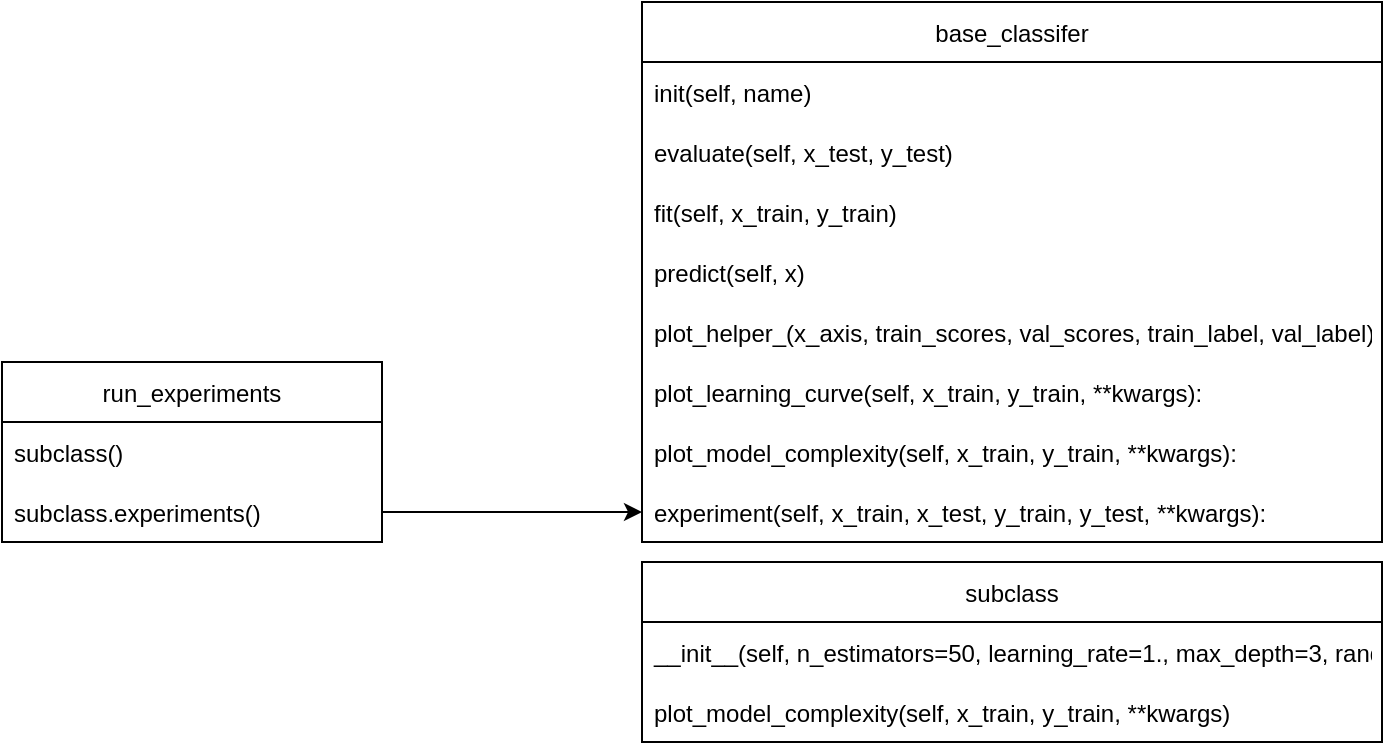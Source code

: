 <mxfile version="16.1.2" type="device"><diagram id="R2lEEEUBdFMjLlhIrx00" name="Page-1"><mxGraphModel dx="861" dy="554" grid="1" gridSize="10" guides="1" tooltips="1" connect="1" arrows="1" fold="1" page="1" pageScale="1" pageWidth="850" pageHeight="1100" math="0" shadow="0" extFonts="Permanent Marker^https://fonts.googleapis.com/css?family=Permanent+Marker"><root><mxCell id="0"/><mxCell id="1" parent="0"/><mxCell id="sz7z9uyPKCv-RwKMbbrU-15" value="subclass" style="swimlane;fontStyle=0;childLayout=stackLayout;horizontal=1;startSize=30;horizontalStack=0;resizeParent=1;resizeParentMax=0;resizeLast=0;collapsible=1;marginBottom=0;" vertex="1" parent="1"><mxGeometry x="340" y="380" width="370" height="90" as="geometry"/></mxCell><mxCell id="sz7z9uyPKCv-RwKMbbrU-16" value="__init__(self, n_estimators=50, learning_rate=1., max_depth=3, random_state=42)" style="text;strokeColor=none;fillColor=none;align=left;verticalAlign=middle;spacingLeft=4;spacingRight=4;overflow=hidden;points=[[0,0.5],[1,0.5]];portConstraint=eastwest;rotatable=0;" vertex="1" parent="sz7z9uyPKCv-RwKMbbrU-15"><mxGeometry y="30" width="370" height="30" as="geometry"/></mxCell><mxCell id="sz7z9uyPKCv-RwKMbbrU-17" value="plot_model_complexity(self, x_train, y_train, **kwargs)" style="text;strokeColor=none;fillColor=none;align=left;verticalAlign=middle;spacingLeft=4;spacingRight=4;overflow=hidden;points=[[0,0.5],[1,0.5]];portConstraint=eastwest;rotatable=0;" vertex="1" parent="sz7z9uyPKCv-RwKMbbrU-15"><mxGeometry y="60" width="370" height="30" as="geometry"/></mxCell><mxCell id="sz7z9uyPKCv-RwKMbbrU-19" value="base_classifer" style="swimlane;fontStyle=0;childLayout=stackLayout;horizontal=1;startSize=30;horizontalStack=0;resizeParent=1;resizeParentMax=0;resizeLast=0;collapsible=1;marginBottom=0;" vertex="1" parent="1"><mxGeometry x="340" y="100" width="370" height="270" as="geometry"/></mxCell><mxCell id="sz7z9uyPKCv-RwKMbbrU-20" value="init(self, name)" style="text;strokeColor=none;fillColor=none;align=left;verticalAlign=middle;spacingLeft=4;spacingRight=4;overflow=hidden;points=[[0,0.5],[1,0.5]];portConstraint=eastwest;rotatable=0;" vertex="1" parent="sz7z9uyPKCv-RwKMbbrU-19"><mxGeometry y="30" width="370" height="30" as="geometry"/></mxCell><mxCell id="sz7z9uyPKCv-RwKMbbrU-21" value="evaluate(self, x_test, y_test)" style="text;strokeColor=none;fillColor=none;align=left;verticalAlign=middle;spacingLeft=4;spacingRight=4;overflow=hidden;points=[[0,0.5],[1,0.5]];portConstraint=eastwest;rotatable=0;" vertex="1" parent="sz7z9uyPKCv-RwKMbbrU-19"><mxGeometry y="60" width="370" height="30" as="geometry"/></mxCell><mxCell id="sz7z9uyPKCv-RwKMbbrU-22" value="fit(self, x_train, y_train)    " style="text;strokeColor=none;fillColor=none;align=left;verticalAlign=middle;spacingLeft=4;spacingRight=4;overflow=hidden;points=[[0,0.5],[1,0.5]];portConstraint=eastwest;rotatable=0;" vertex="1" parent="sz7z9uyPKCv-RwKMbbrU-19"><mxGeometry y="90" width="370" height="30" as="geometry"/></mxCell><mxCell id="sz7z9uyPKCv-RwKMbbrU-25" value="predict(self, x)" style="text;strokeColor=none;fillColor=none;align=left;verticalAlign=middle;spacingLeft=4;spacingRight=4;overflow=hidden;points=[[0,0.5],[1,0.5]];portConstraint=eastwest;rotatable=0;" vertex="1" parent="sz7z9uyPKCv-RwKMbbrU-19"><mxGeometry y="120" width="370" height="30" as="geometry"/></mxCell><mxCell id="sz7z9uyPKCv-RwKMbbrU-28" value="plot_helper_(x_axis, train_scores, val_scores, train_label, val_label):" style="text;strokeColor=none;fillColor=none;align=left;verticalAlign=middle;spacingLeft=4;spacingRight=4;overflow=hidden;points=[[0,0.5],[1,0.5]];portConstraint=eastwest;rotatable=0;" vertex="1" parent="sz7z9uyPKCv-RwKMbbrU-19"><mxGeometry y="150" width="370" height="30" as="geometry"/></mxCell><mxCell id="sz7z9uyPKCv-RwKMbbrU-32" value="plot_learning_curve(self, x_train, y_train, **kwargs):" style="text;strokeColor=none;fillColor=none;align=left;verticalAlign=middle;spacingLeft=4;spacingRight=4;overflow=hidden;points=[[0,0.5],[1,0.5]];portConstraint=eastwest;rotatable=0;" vertex="1" parent="sz7z9uyPKCv-RwKMbbrU-19"><mxGeometry y="180" width="370" height="30" as="geometry"/></mxCell><mxCell id="sz7z9uyPKCv-RwKMbbrU-31" value="plot_model_complexity(self, x_train, y_train, **kwargs):" style="text;strokeColor=none;fillColor=none;align=left;verticalAlign=middle;spacingLeft=4;spacingRight=4;overflow=hidden;points=[[0,0.5],[1,0.5]];portConstraint=eastwest;rotatable=0;" vertex="1" parent="sz7z9uyPKCv-RwKMbbrU-19"><mxGeometry y="210" width="370" height="30" as="geometry"/></mxCell><mxCell id="sz7z9uyPKCv-RwKMbbrU-30" value="experiment(self, x_train, x_test, y_train, y_test, **kwargs):" style="text;strokeColor=none;fillColor=none;align=left;verticalAlign=middle;spacingLeft=4;spacingRight=4;overflow=hidden;points=[[0,0.5],[1,0.5]];portConstraint=eastwest;rotatable=0;" vertex="1" parent="sz7z9uyPKCv-RwKMbbrU-19"><mxGeometry y="240" width="370" height="30" as="geometry"/></mxCell><mxCell id="sz7z9uyPKCv-RwKMbbrU-33" value="run_experiments" style="swimlane;fontStyle=0;childLayout=stackLayout;horizontal=1;startSize=30;horizontalStack=0;resizeParent=1;resizeParentMax=0;resizeLast=0;collapsible=1;marginBottom=0;" vertex="1" parent="1"><mxGeometry x="20" y="280" width="190" height="90" as="geometry"/></mxCell><mxCell id="sz7z9uyPKCv-RwKMbbrU-34" value="subclass()" style="text;strokeColor=none;fillColor=none;align=left;verticalAlign=middle;spacingLeft=4;spacingRight=4;overflow=hidden;points=[[0,0.5],[1,0.5]];portConstraint=eastwest;rotatable=0;" vertex="1" parent="sz7z9uyPKCv-RwKMbbrU-33"><mxGeometry y="30" width="190" height="30" as="geometry"/></mxCell><mxCell id="sz7z9uyPKCv-RwKMbbrU-35" value="subclass.experiments()" style="text;strokeColor=none;fillColor=none;align=left;verticalAlign=middle;spacingLeft=4;spacingRight=4;overflow=hidden;points=[[0,0.5],[1,0.5]];portConstraint=eastwest;rotatable=0;" vertex="1" parent="sz7z9uyPKCv-RwKMbbrU-33"><mxGeometry y="60" width="190" height="30" as="geometry"/></mxCell><mxCell id="sz7z9uyPKCv-RwKMbbrU-39" value="" style="edgeStyle=elbowEdgeStyle;elbow=horizontal;endArrow=classic;html=1;rounded=0;exitX=1;exitY=0.5;exitDx=0;exitDy=0;entryX=0;entryY=0.5;entryDx=0;entryDy=0;" edge="1" parent="1" source="sz7z9uyPKCv-RwKMbbrU-35" target="sz7z9uyPKCv-RwKMbbrU-30"><mxGeometry width="50" height="50" relative="1" as="geometry"><mxPoint x="220" y="335" as="sourcePoint"/><mxPoint x="340" y="416" as="targetPoint"/><Array as="points"><mxPoint x="270" y="370"/></Array></mxGeometry></mxCell></root></mxGraphModel></diagram></mxfile>
